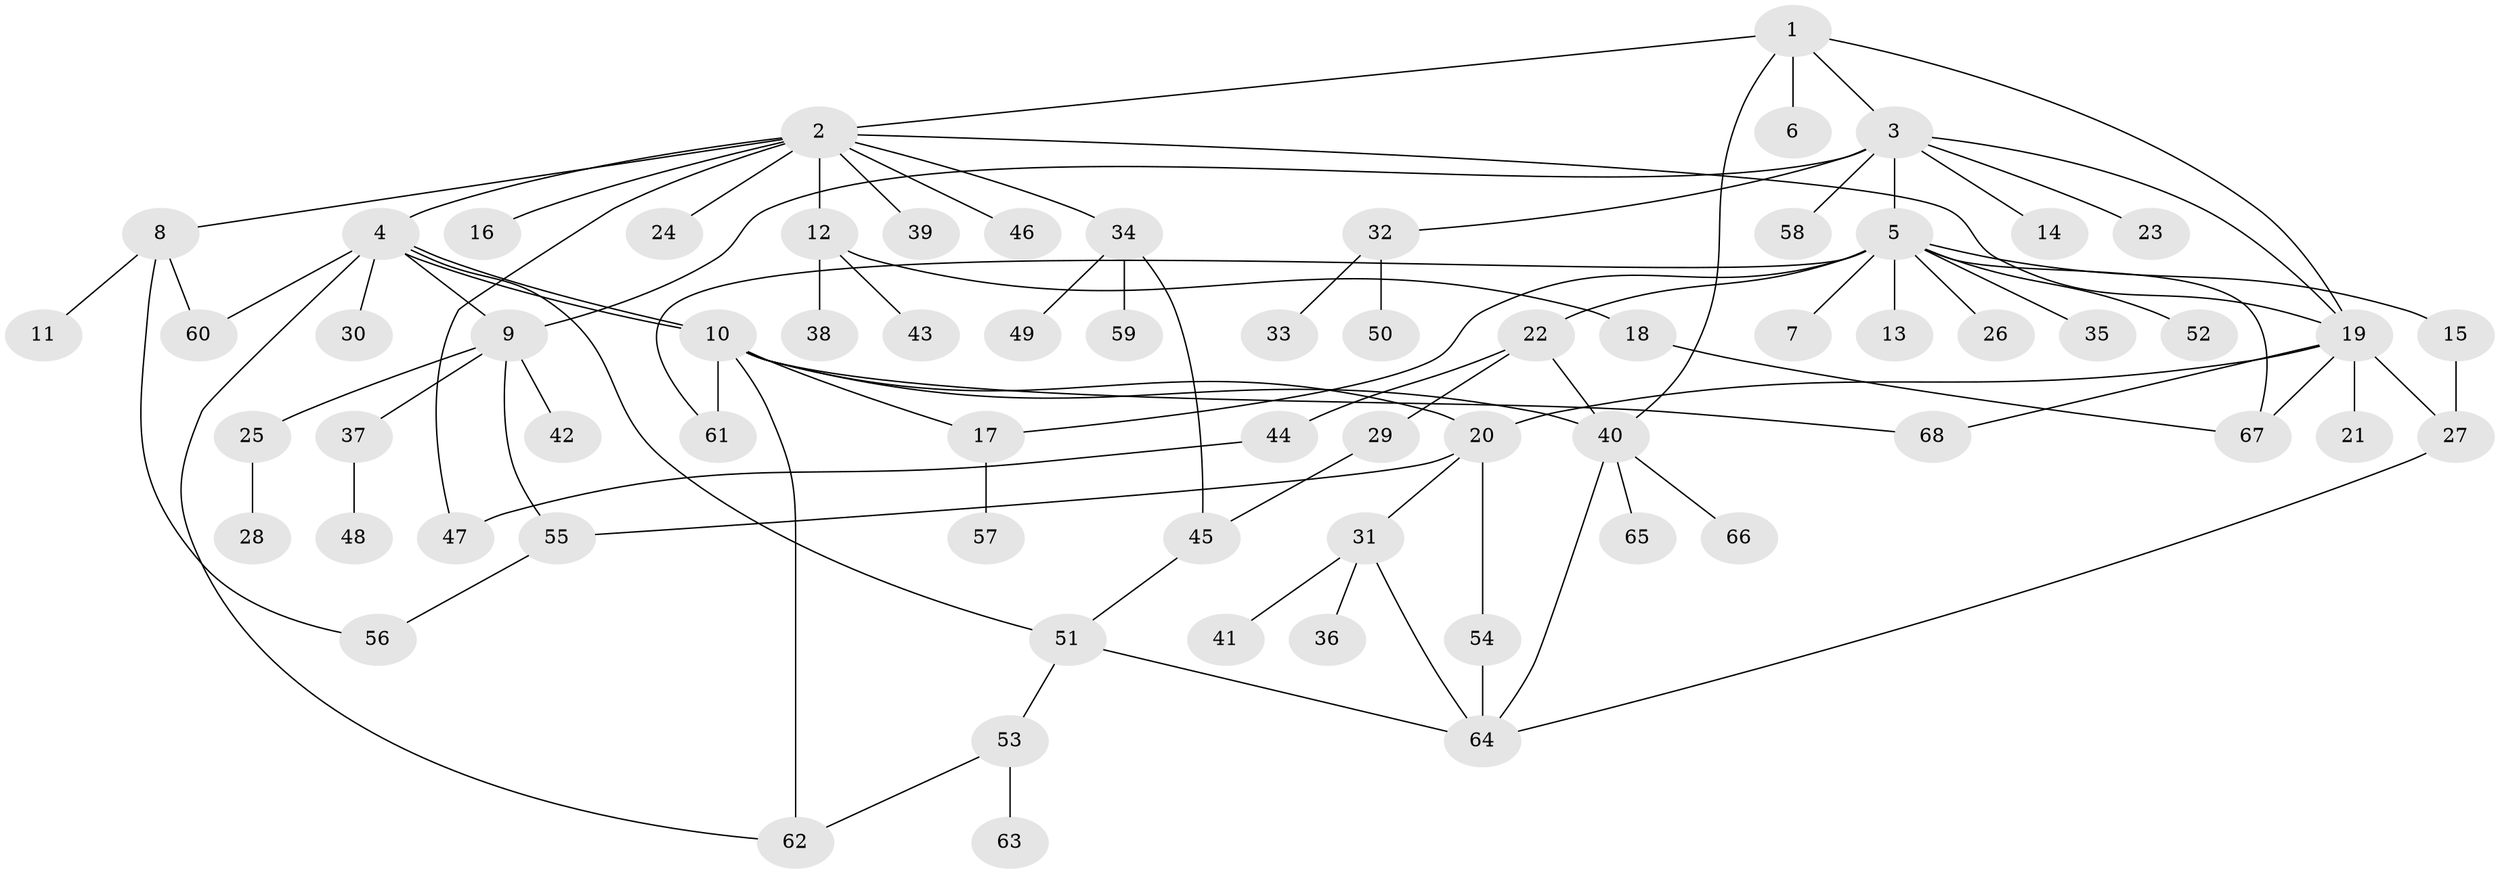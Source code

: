 // Generated by graph-tools (version 1.1) at 2025/26/03/09/25 03:26:07]
// undirected, 68 vertices, 92 edges
graph export_dot {
graph [start="1"]
  node [color=gray90,style=filled];
  1;
  2;
  3;
  4;
  5;
  6;
  7;
  8;
  9;
  10;
  11;
  12;
  13;
  14;
  15;
  16;
  17;
  18;
  19;
  20;
  21;
  22;
  23;
  24;
  25;
  26;
  27;
  28;
  29;
  30;
  31;
  32;
  33;
  34;
  35;
  36;
  37;
  38;
  39;
  40;
  41;
  42;
  43;
  44;
  45;
  46;
  47;
  48;
  49;
  50;
  51;
  52;
  53;
  54;
  55;
  56;
  57;
  58;
  59;
  60;
  61;
  62;
  63;
  64;
  65;
  66;
  67;
  68;
  1 -- 2;
  1 -- 3;
  1 -- 6;
  1 -- 19;
  1 -- 40;
  2 -- 4;
  2 -- 8;
  2 -- 12;
  2 -- 16;
  2 -- 19;
  2 -- 24;
  2 -- 34;
  2 -- 39;
  2 -- 46;
  2 -- 47;
  3 -- 5;
  3 -- 9;
  3 -- 14;
  3 -- 19;
  3 -- 23;
  3 -- 32;
  3 -- 58;
  4 -- 9;
  4 -- 10;
  4 -- 10;
  4 -- 30;
  4 -- 51;
  4 -- 60;
  4 -- 62;
  5 -- 7;
  5 -- 13;
  5 -- 15;
  5 -- 17;
  5 -- 22;
  5 -- 26;
  5 -- 35;
  5 -- 52;
  5 -- 61;
  5 -- 67;
  8 -- 11;
  8 -- 56;
  8 -- 60;
  9 -- 25;
  9 -- 37;
  9 -- 42;
  9 -- 55;
  10 -- 17;
  10 -- 20;
  10 -- 40;
  10 -- 61;
  10 -- 62;
  10 -- 68;
  12 -- 18;
  12 -- 38;
  12 -- 43;
  15 -- 27;
  17 -- 57;
  18 -- 67;
  19 -- 20;
  19 -- 21;
  19 -- 27;
  19 -- 67;
  19 -- 68;
  20 -- 31;
  20 -- 54;
  20 -- 55;
  22 -- 29;
  22 -- 40;
  22 -- 44;
  25 -- 28;
  27 -- 64;
  29 -- 45;
  31 -- 36;
  31 -- 41;
  31 -- 64;
  32 -- 33;
  32 -- 50;
  34 -- 45;
  34 -- 49;
  34 -- 59;
  37 -- 48;
  40 -- 64;
  40 -- 65;
  40 -- 66;
  44 -- 47;
  45 -- 51;
  51 -- 53;
  51 -- 64;
  53 -- 62;
  53 -- 63;
  54 -- 64;
  55 -- 56;
}
